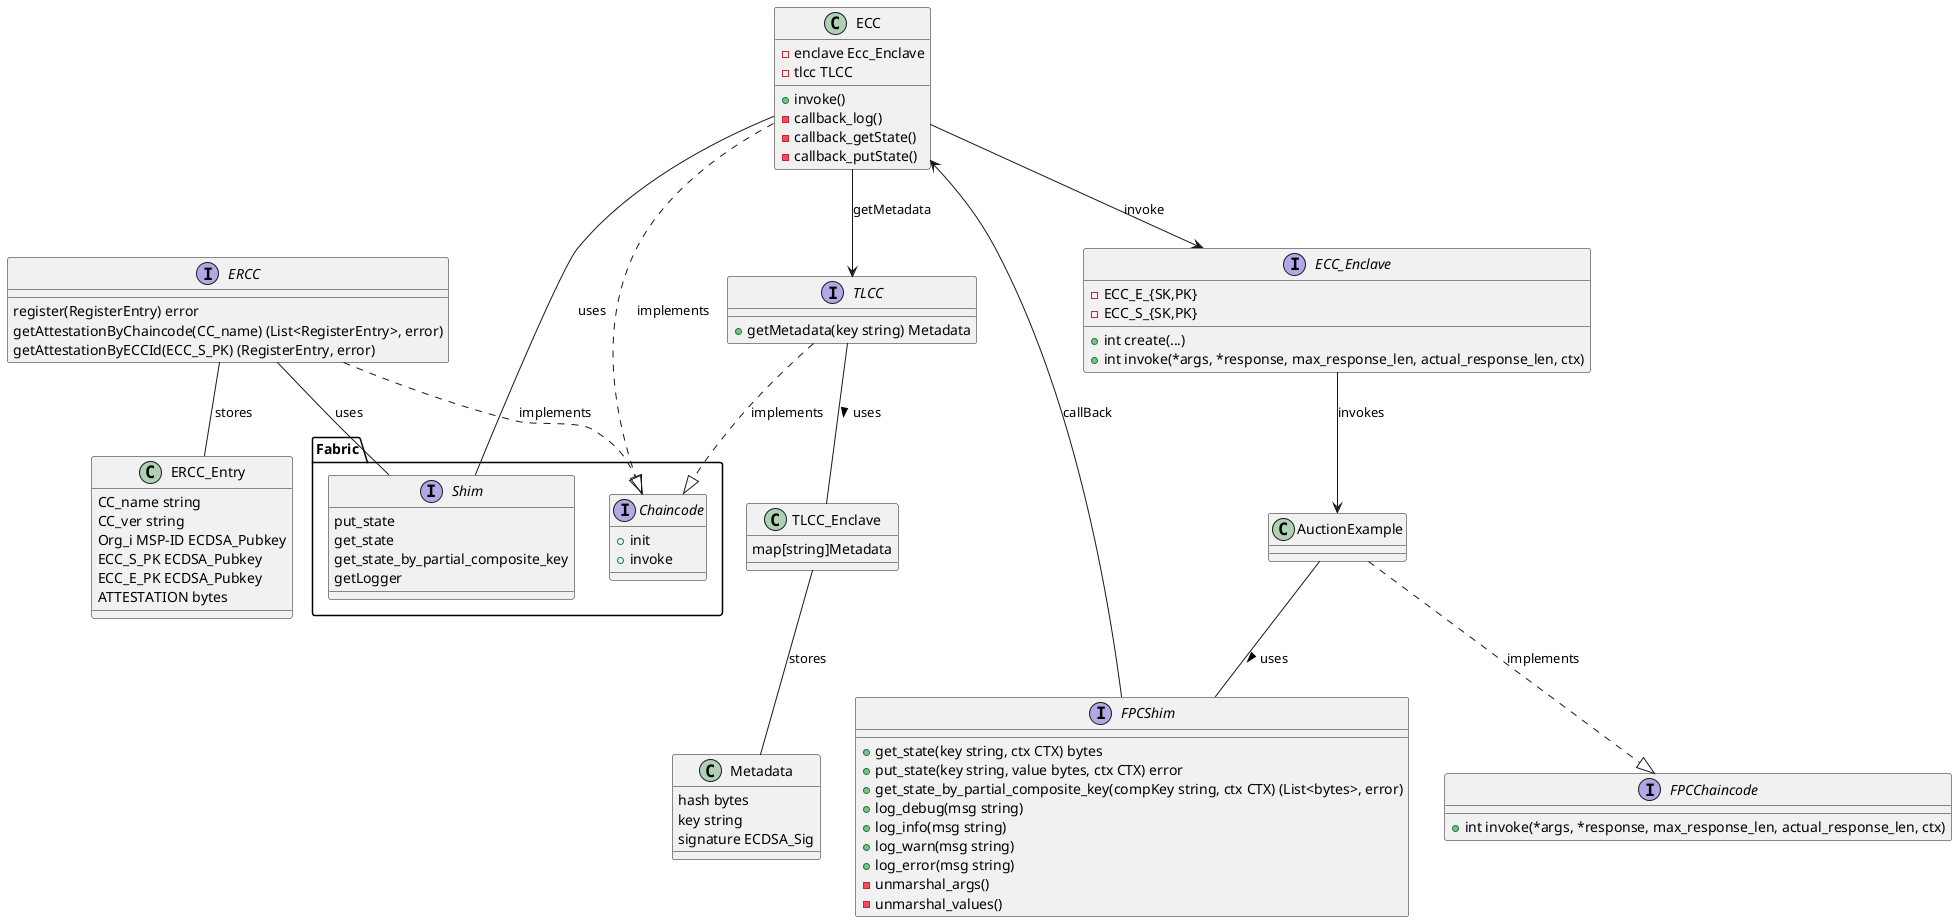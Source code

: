 /'
    Copyright Intel Corp. All Rights Reserved.
    Copyright IBM Corp. All Rights Reserved.

    SPDX-License-Identifier: Apache-2.0
'/

@startuml

class ERCC_Entry {
    CC_name string
    CC_ver string
    Org_i MSP-ID ECDSA_Pubkey
    ECC_S_PK ECDSA_Pubkey
    ECC_E_PK ECDSA_Pubkey
    ATTESTATION bytes
}

interface ERCC {
    register(RegisterEntry) error
    getAttestationByChaincode(CC_name) (List<RegisterEntry>, error)
    getAttestationByECCId(ECC_S_PK) (RegisterEntry, error)
}

package Fabric {

    interface Shim {
        put_state
        get_state
        get_state_by_partial_composite_key
        getLogger
    }

    interface Chaincode {
        + init
        + invoke
    }
}

class ECC {
    - enclave Ecc_Enclave
    - tlcc TLCC
    + invoke()
    - callback_log()
    - callback_getState()
    - callback_putState()
}

interface ECC_Enclave {
    - ECC_E_{SK,PK}
    - ECC_S_{SK,PK}
    + int create(...)
    + int invoke(*args, *response, max_response_len, actual_response_len, ctx)
}

interface FPCShim {
	+ get_state(key string, ctx CTX) bytes
	+ put_state(key string, value bytes, ctx CTX) error
    + get_state_by_partial_composite_key(compKey string, ctx CTX) (List<bytes>, error)
    + log_debug(msg string)
    + log_info(msg string)
    + log_warn(msg string)
    + log_error(msg string)
	- unmarshal_args()
	- unmarshal_values()
}

interface FPCChaincode {
    + int invoke(*args, *response, max_response_len, actual_response_len, ctx)
}

interface TLCC {
    + getMetadata(key string) Metadata
}

class TLCC_Enclave {
    map[string]Metadata
}


class Metadata {
    hash bytes
    key string
    signature ECDSA_Sig
}

class AuctionExample {
}


TLCC_Enclave -- Metadata : stores


ECC ..|> Chaincode : implements
TLCC ..|> Chaincode : implements
ERCC ..|> Chaincode : implements

AuctionExample ..|> FPCChaincode: implements

ECC --> ECC_Enclave : invoke
ECC -- Shim : uses
ECC --> TLCC : getMetadata

ERCC -- Shim : uses

TLCC -- TLCC_Enclave : uses >

AuctionExample -- FPCShim : uses >

ERCC -- ERCC_Entry: stores

ECC_Enclave --> AuctionExample : invokes

FPCShim --> ECC : callBack

@enduml